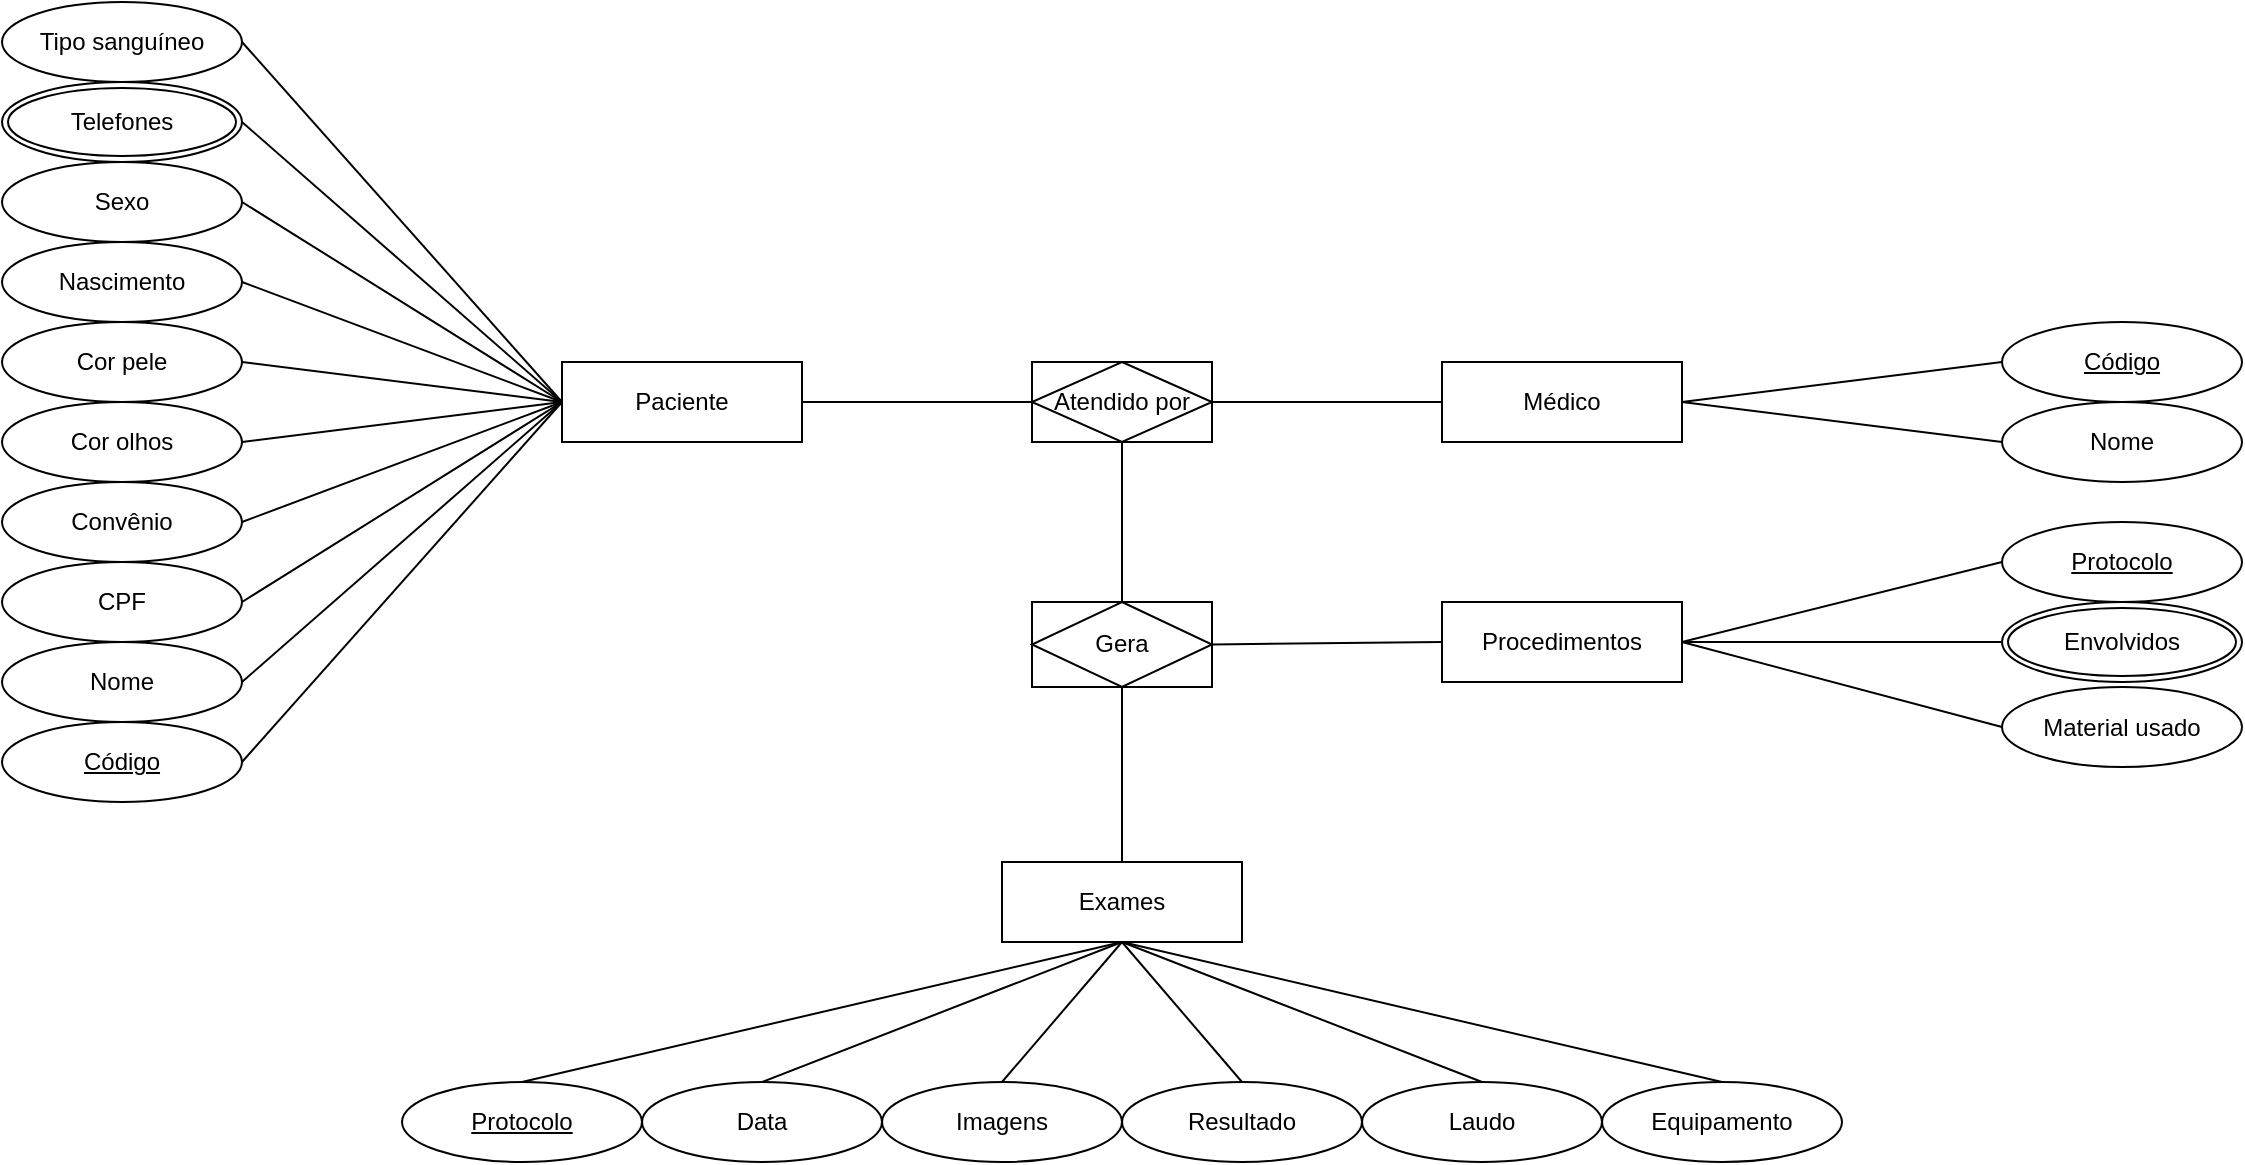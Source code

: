 <mxfile version="17.1.3"><diagram id="MjhPRJj_8LzmVdZwBIcx" name="Page-1"><mxGraphModel dx="1579" dy="732" grid="1" gridSize="10" guides="1" tooltips="1" connect="1" arrows="1" fold="1" page="1" pageScale="1" pageWidth="827" pageHeight="1169" math="0" shadow="0"><root><mxCell id="0"/><mxCell id="1" parent="0"/><mxCell id="sbPLrVRpGwU6CUqnLsmD-1" value="Paciente" style="whiteSpace=wrap;html=1;align=center;" vertex="1" parent="1"><mxGeometry x="400" y="240" width="120" height="40" as="geometry"/></mxCell><mxCell id="sbPLrVRpGwU6CUqnLsmD-2" value="Código" style="ellipse;whiteSpace=wrap;html=1;align=center;fontStyle=4;" vertex="1" parent="1"><mxGeometry x="120" y="420" width="120" height="40" as="geometry"/></mxCell><mxCell id="sbPLrVRpGwU6CUqnLsmD-3" value="Nome" style="ellipse;whiteSpace=wrap;html=1;align=center;" vertex="1" parent="1"><mxGeometry x="120" y="380" width="120" height="40" as="geometry"/></mxCell><mxCell id="sbPLrVRpGwU6CUqnLsmD-4" value="CPF" style="ellipse;whiteSpace=wrap;html=1;align=center;" vertex="1" parent="1"><mxGeometry x="120" y="340" width="120" height="40" as="geometry"/></mxCell><mxCell id="sbPLrVRpGwU6CUqnLsmD-5" value="Convênio" style="ellipse;whiteSpace=wrap;html=1;align=center;" vertex="1" parent="1"><mxGeometry x="120" y="300" width="120" height="40" as="geometry"/></mxCell><mxCell id="sbPLrVRpGwU6CUqnLsmD-6" value="Cor olhos" style="ellipse;whiteSpace=wrap;html=1;align=center;" vertex="1" parent="1"><mxGeometry x="120" y="260" width="120" height="40" as="geometry"/></mxCell><mxCell id="sbPLrVRpGwU6CUqnLsmD-7" value="Cor pele" style="ellipse;whiteSpace=wrap;html=1;align=center;" vertex="1" parent="1"><mxGeometry x="120" y="220" width="120" height="40" as="geometry"/></mxCell><mxCell id="sbPLrVRpGwU6CUqnLsmD-8" value="Nascimento" style="ellipse;whiteSpace=wrap;html=1;align=center;" vertex="1" parent="1"><mxGeometry x="120" y="180" width="120" height="40" as="geometry"/></mxCell><mxCell id="sbPLrVRpGwU6CUqnLsmD-9" value="Sexo" style="ellipse;whiteSpace=wrap;html=1;align=center;" vertex="1" parent="1"><mxGeometry x="120" y="140" width="120" height="40" as="geometry"/></mxCell><mxCell id="sbPLrVRpGwU6CUqnLsmD-10" value="Telefones" style="ellipse;shape=doubleEllipse;margin=3;whiteSpace=wrap;html=1;align=center;fontFamily=Helvetica;fontSize=12;fontColor=default;strokeColor=default;fillColor=default;" vertex="1" parent="1"><mxGeometry x="120" y="100" width="120" height="40" as="geometry"/></mxCell><mxCell id="sbPLrVRpGwU6CUqnLsmD-11" value="Tipo sanguíneo" style="ellipse;whiteSpace=wrap;html=1;align=center;" vertex="1" parent="1"><mxGeometry x="120" y="60" width="120" height="40" as="geometry"/></mxCell><mxCell id="sbPLrVRpGwU6CUqnLsmD-13" value="" style="endArrow=none;html=1;rounded=0;exitX=1;exitY=0.5;exitDx=0;exitDy=0;entryX=0;entryY=0.5;entryDx=0;entryDy=0;" edge="1" parent="1" source="sbPLrVRpGwU6CUqnLsmD-11" target="sbPLrVRpGwU6CUqnLsmD-1"><mxGeometry width="50" height="50" relative="1" as="geometry"><mxPoint x="250" y="100" as="sourcePoint"/><mxPoint x="300" y="50" as="targetPoint"/></mxGeometry></mxCell><mxCell id="sbPLrVRpGwU6CUqnLsmD-14" value="" style="endArrow=none;html=1;rounded=0;entryX=0;entryY=0.5;entryDx=0;entryDy=0;exitX=1;exitY=0.5;exitDx=0;exitDy=0;" edge="1" parent="1" source="sbPLrVRpGwU6CUqnLsmD-10" target="sbPLrVRpGwU6CUqnLsmD-1"><mxGeometry width="50" height="50" relative="1" as="geometry"><mxPoint x="250" y="150" as="sourcePoint"/><mxPoint x="400" y="300" as="targetPoint"/></mxGeometry></mxCell><mxCell id="sbPLrVRpGwU6CUqnLsmD-15" value="" style="endArrow=none;html=1;rounded=0;entryX=0;entryY=0.5;entryDx=0;entryDy=0;exitX=1;exitY=0.5;exitDx=0;exitDy=0;" edge="1" parent="1" source="sbPLrVRpGwU6CUqnLsmD-9" target="sbPLrVRpGwU6CUqnLsmD-1"><mxGeometry width="50" height="50" relative="1" as="geometry"><mxPoint x="254" y="250" as="sourcePoint"/><mxPoint x="414" y="390" as="targetPoint"/></mxGeometry></mxCell><mxCell id="sbPLrVRpGwU6CUqnLsmD-16" value="" style="endArrow=none;html=1;rounded=0;entryX=0;entryY=0.5;entryDx=0;entryDy=0;exitX=1;exitY=0.5;exitDx=0;exitDy=0;" edge="1" parent="1" source="sbPLrVRpGwU6CUqnLsmD-8" target="sbPLrVRpGwU6CUqnLsmD-1"><mxGeometry width="50" height="50" relative="1" as="geometry"><mxPoint x="240" y="210" as="sourcePoint"/><mxPoint x="400" y="310" as="targetPoint"/></mxGeometry></mxCell><mxCell id="sbPLrVRpGwU6CUqnLsmD-17" value="" style="endArrow=none;html=1;rounded=0;entryX=0;entryY=0.5;entryDx=0;entryDy=0;exitX=1;exitY=0.5;exitDx=0;exitDy=0;" edge="1" parent="1" source="sbPLrVRpGwU6CUqnLsmD-7" target="sbPLrVRpGwU6CUqnLsmD-1"><mxGeometry width="50" height="50" relative="1" as="geometry"><mxPoint x="240" y="260" as="sourcePoint"/><mxPoint x="400" y="320" as="targetPoint"/></mxGeometry></mxCell><mxCell id="sbPLrVRpGwU6CUqnLsmD-18" value="" style="endArrow=none;html=1;rounded=0;exitX=1;exitY=0.5;exitDx=0;exitDy=0;entryX=0;entryY=0.5;entryDx=0;entryDy=0;" edge="1" parent="1" source="sbPLrVRpGwU6CUqnLsmD-6" target="sbPLrVRpGwU6CUqnLsmD-1"><mxGeometry width="50" height="50" relative="1" as="geometry"><mxPoint x="250" y="250" as="sourcePoint"/><mxPoint x="400" y="300" as="targetPoint"/></mxGeometry></mxCell><mxCell id="sbPLrVRpGwU6CUqnLsmD-19" value="" style="endArrow=none;html=1;rounded=0;exitX=1;exitY=0.5;exitDx=0;exitDy=0;entryX=0;entryY=0.5;entryDx=0;entryDy=0;" edge="1" parent="1" source="sbPLrVRpGwU6CUqnLsmD-5" target="sbPLrVRpGwU6CUqnLsmD-1"><mxGeometry width="50" height="50" relative="1" as="geometry"><mxPoint x="240" y="340" as="sourcePoint"/><mxPoint x="400" y="320" as="targetPoint"/></mxGeometry></mxCell><mxCell id="sbPLrVRpGwU6CUqnLsmD-20" value="" style="endArrow=none;html=1;rounded=0;exitX=1;exitY=0.5;exitDx=0;exitDy=0;entryX=0;entryY=0.5;entryDx=0;entryDy=0;" edge="1" parent="1" source="sbPLrVRpGwU6CUqnLsmD-4" target="sbPLrVRpGwU6CUqnLsmD-1"><mxGeometry width="50" height="50" relative="1" as="geometry"><mxPoint x="254" y="360" as="sourcePoint"/><mxPoint x="414" y="340" as="targetPoint"/></mxGeometry></mxCell><mxCell id="sbPLrVRpGwU6CUqnLsmD-21" value="" style="endArrow=none;html=1;rounded=0;exitX=1;exitY=0.5;exitDx=0;exitDy=0;entryX=0;entryY=0.5;entryDx=0;entryDy=0;" edge="1" parent="1" source="sbPLrVRpGwU6CUqnLsmD-3" target="sbPLrVRpGwU6CUqnLsmD-1"><mxGeometry width="50" height="50" relative="1" as="geometry"><mxPoint x="250" y="370" as="sourcePoint"/><mxPoint x="400" y="320" as="targetPoint"/></mxGeometry></mxCell><mxCell id="sbPLrVRpGwU6CUqnLsmD-22" value="" style="endArrow=none;html=1;rounded=0;exitX=1;exitY=0.5;exitDx=0;exitDy=0;entryX=0;entryY=0.5;entryDx=0;entryDy=0;" edge="1" parent="1" source="sbPLrVRpGwU6CUqnLsmD-2" target="sbPLrVRpGwU6CUqnLsmD-1"><mxGeometry width="50" height="50" relative="1" as="geometry"><mxPoint x="254" y="440" as="sourcePoint"/><mxPoint x="414" y="340" as="targetPoint"/></mxGeometry></mxCell><mxCell id="sbPLrVRpGwU6CUqnLsmD-26" value="Exames" style="whiteSpace=wrap;html=1;align=center;" vertex="1" parent="1"><mxGeometry x="620" y="490" width="120" height="40" as="geometry"/></mxCell><mxCell id="sbPLrVRpGwU6CUqnLsmD-27" value="Data" style="ellipse;whiteSpace=wrap;html=1;align=center;" vertex="1" parent="1"><mxGeometry x="440" y="600" width="120" height="40" as="geometry"/></mxCell><mxCell id="sbPLrVRpGwU6CUqnLsmD-28" value="Protocolo" style="ellipse;whiteSpace=wrap;html=1;align=center;fontStyle=4;" vertex="1" parent="1"><mxGeometry x="320" y="600" width="120" height="40" as="geometry"/></mxCell><mxCell id="sbPLrVRpGwU6CUqnLsmD-29" value="Imagens" style="ellipse;whiteSpace=wrap;html=1;align=center;" vertex="1" parent="1"><mxGeometry x="560" y="600" width="120" height="40" as="geometry"/></mxCell><mxCell id="sbPLrVRpGwU6CUqnLsmD-30" value="Resultado" style="ellipse;whiteSpace=wrap;html=1;align=center;" vertex="1" parent="1"><mxGeometry x="680" y="600" width="120" height="40" as="geometry"/></mxCell><mxCell id="sbPLrVRpGwU6CUqnLsmD-31" value="Laudo" style="ellipse;whiteSpace=wrap;html=1;align=center;" vertex="1" parent="1"><mxGeometry x="800" y="600" width="120" height="40" as="geometry"/></mxCell><mxCell id="sbPLrVRpGwU6CUqnLsmD-34" value="Equipamento" style="ellipse;whiteSpace=wrap;html=1;align=center;" vertex="1" parent="1"><mxGeometry x="920" y="600" width="120" height="40" as="geometry"/></mxCell><mxCell id="sbPLrVRpGwU6CUqnLsmD-35" value="" style="endArrow=none;html=1;rounded=0;entryX=0.5;entryY=1;entryDx=0;entryDy=0;" edge="1" parent="1" target="sbPLrVRpGwU6CUqnLsmD-26"><mxGeometry width="50" height="50" relative="1" as="geometry"><mxPoint x="380" y="600" as="sourcePoint"/><mxPoint x="340" y="510" as="targetPoint"/></mxGeometry></mxCell><mxCell id="sbPLrVRpGwU6CUqnLsmD-36" value="" style="endArrow=none;html=1;rounded=0;exitX=0.5;exitY=0;exitDx=0;exitDy=0;entryX=0.5;entryY=1;entryDx=0;entryDy=0;" edge="1" parent="1" source="sbPLrVRpGwU6CUqnLsmD-27" target="sbPLrVRpGwU6CUqnLsmD-26"><mxGeometry width="50" height="50" relative="1" as="geometry"><mxPoint x="230" y="590" as="sourcePoint"/><mxPoint x="530" y="530" as="targetPoint"/></mxGeometry></mxCell><mxCell id="sbPLrVRpGwU6CUqnLsmD-37" value="" style="endArrow=none;html=1;rounded=0;exitX=0.5;exitY=0;exitDx=0;exitDy=0;entryX=0.5;entryY=1;entryDx=0;entryDy=0;" edge="1" parent="1" source="sbPLrVRpGwU6CUqnLsmD-29" target="sbPLrVRpGwU6CUqnLsmD-26"><mxGeometry width="50" height="50" relative="1" as="geometry"><mxPoint x="510" y="590" as="sourcePoint"/><mxPoint x="690" y="530" as="targetPoint"/></mxGeometry></mxCell><mxCell id="sbPLrVRpGwU6CUqnLsmD-38" value="" style="endArrow=none;html=1;rounded=0;exitX=0.5;exitY=0;exitDx=0;exitDy=0;entryX=0.5;entryY=1;entryDx=0;entryDy=0;" edge="1" parent="1" source="sbPLrVRpGwU6CUqnLsmD-30" target="sbPLrVRpGwU6CUqnLsmD-26"><mxGeometry width="50" height="50" relative="1" as="geometry"><mxPoint x="800" y="600" as="sourcePoint"/><mxPoint x="860" y="520" as="targetPoint"/></mxGeometry></mxCell><mxCell id="sbPLrVRpGwU6CUqnLsmD-39" value="" style="endArrow=none;html=1;rounded=0;exitX=0.5;exitY=0;exitDx=0;exitDy=0;entryX=0.5;entryY=1;entryDx=0;entryDy=0;" edge="1" parent="1" source="sbPLrVRpGwU6CUqnLsmD-31" target="sbPLrVRpGwU6CUqnLsmD-26"><mxGeometry width="50" height="50" relative="1" as="geometry"><mxPoint x="830" y="580" as="sourcePoint"/><mxPoint x="770" y="500" as="targetPoint"/></mxGeometry></mxCell><mxCell id="sbPLrVRpGwU6CUqnLsmD-40" value="" style="endArrow=none;html=1;rounded=0;exitX=0.5;exitY=0;exitDx=0;exitDy=0;entryX=0.5;entryY=1;entryDx=0;entryDy=0;" edge="1" parent="1" source="sbPLrVRpGwU6CUqnLsmD-34" target="sbPLrVRpGwU6CUqnLsmD-26"><mxGeometry width="50" height="50" relative="1" as="geometry"><mxPoint x="980" y="600" as="sourcePoint"/><mxPoint x="700" y="540" as="targetPoint"/></mxGeometry></mxCell><mxCell id="sbPLrVRpGwU6CUqnLsmD-44" value="" style="endArrow=none;html=1;rounded=0;exitX=1;exitY=0.5;exitDx=0;exitDy=0;entryX=0;entryY=0.5;entryDx=0;entryDy=0;" edge="1" parent="1" source="sbPLrVRpGwU6CUqnLsmD-1" target="sbPLrVRpGwU6CUqnLsmD-84"><mxGeometry width="50" height="50" relative="1" as="geometry"><mxPoint x="540" y="290" as="sourcePoint"/><mxPoint x="630" y="260" as="targetPoint"/></mxGeometry></mxCell><mxCell id="sbPLrVRpGwU6CUqnLsmD-48" value="Gera" style="shape=associativeEntity;whiteSpace=wrap;html=1;align=center;fontFamily=Helvetica;fontSize=12;fontColor=default;strokeColor=default;fillColor=default;" vertex="1" parent="1"><mxGeometry x="635" y="360" width="90" height="42.5" as="geometry"/></mxCell><mxCell id="sbPLrVRpGwU6CUqnLsmD-50" value="" style="endArrow=none;html=1;rounded=0;entryX=0.5;entryY=1;entryDx=0;entryDy=0;exitX=0.5;exitY=0;exitDx=0;exitDy=0;" edge="1" parent="1" source="sbPLrVRpGwU6CUqnLsmD-26" target="sbPLrVRpGwU6CUqnLsmD-48"><mxGeometry width="50" height="50" relative="1" as="geometry"><mxPoint x="680" y="490" as="sourcePoint"/><mxPoint x="680" y="410" as="targetPoint"/></mxGeometry></mxCell><mxCell id="sbPLrVRpGwU6CUqnLsmD-56" value="Médico" style="whiteSpace=wrap;html=1;align=center;" vertex="1" parent="1"><mxGeometry x="840" y="240" width="120" height="40" as="geometry"/></mxCell><mxCell id="sbPLrVRpGwU6CUqnLsmD-69" value="Código" style="ellipse;whiteSpace=wrap;html=1;align=center;fontStyle=4;" vertex="1" parent="1"><mxGeometry x="1120" y="220" width="120" height="40" as="geometry"/></mxCell><mxCell id="sbPLrVRpGwU6CUqnLsmD-71" value="Nome" style="ellipse;whiteSpace=wrap;html=1;align=center;" vertex="1" parent="1"><mxGeometry x="1120" y="260" width="120" height="40" as="geometry"/></mxCell><mxCell id="sbPLrVRpGwU6CUqnLsmD-74" value="" style="endArrow=none;html=1;rounded=0;exitX=1;exitY=0.5;exitDx=0;exitDy=0;entryX=0;entryY=0.5;entryDx=0;entryDy=0;" edge="1" parent="1" source="sbPLrVRpGwU6CUqnLsmD-84" target="sbPLrVRpGwU6CUqnLsmD-56"><mxGeometry width="50" height="50" relative="1" as="geometry"><mxPoint x="730" y="260" as="sourcePoint"/><mxPoint x="790" y="290" as="targetPoint"/></mxGeometry></mxCell><mxCell id="sbPLrVRpGwU6CUqnLsmD-79" value="" style="endArrow=none;html=1;rounded=0;exitX=1;exitY=0.5;exitDx=0;exitDy=0;entryX=0;entryY=0.5;entryDx=0;entryDy=0;" edge="1" parent="1" source="sbPLrVRpGwU6CUqnLsmD-56" target="sbPLrVRpGwU6CUqnLsmD-69"><mxGeometry width="50" height="50" relative="1" as="geometry"><mxPoint x="990" y="290" as="sourcePoint"/><mxPoint x="1040" y="240" as="targetPoint"/></mxGeometry></mxCell><mxCell id="sbPLrVRpGwU6CUqnLsmD-80" value="" style="endArrow=none;html=1;rounded=0;exitX=1;exitY=0.5;exitDx=0;exitDy=0;entryX=0;entryY=0.5;entryDx=0;entryDy=0;" edge="1" parent="1" source="sbPLrVRpGwU6CUqnLsmD-56" target="sbPLrVRpGwU6CUqnLsmD-71"><mxGeometry width="50" height="50" relative="1" as="geometry"><mxPoint x="960" y="285" as="sourcePoint"/><mxPoint x="1120" y="260" as="targetPoint"/></mxGeometry></mxCell><mxCell id="sbPLrVRpGwU6CUqnLsmD-81" value="" style="endArrow=none;html=1;rounded=0;entryX=0.5;entryY=1;entryDx=0;entryDy=0;exitX=0.5;exitY=0;exitDx=0;exitDy=0;" edge="1" parent="1" source="sbPLrVRpGwU6CUqnLsmD-48" target="sbPLrVRpGwU6CUqnLsmD-84"><mxGeometry width="50" height="50" relative="1" as="geometry"><mxPoint x="680" y="360" as="sourcePoint"/><mxPoint x="680" y="285" as="targetPoint"/></mxGeometry></mxCell><mxCell id="sbPLrVRpGwU6CUqnLsmD-82" value="" style="endArrow=none;html=1;rounded=0;exitX=1;exitY=0.5;exitDx=0;exitDy=0;entryX=0;entryY=0.5;entryDx=0;entryDy=0;" edge="1" parent="1" source="sbPLrVRpGwU6CUqnLsmD-48" target="sbPLrVRpGwU6CUqnLsmD-83"><mxGeometry width="50" height="50" relative="1" as="geometry"><mxPoint x="830" y="420" as="sourcePoint"/><mxPoint x="840" y="385" as="targetPoint"/></mxGeometry></mxCell><mxCell id="sbPLrVRpGwU6CUqnLsmD-83" value="Procedimentos" style="whiteSpace=wrap;html=1;align=center;" vertex="1" parent="1"><mxGeometry x="840" y="360" width="120" height="40" as="geometry"/></mxCell><mxCell id="sbPLrVRpGwU6CUqnLsmD-84" value="Atendido por" style="shape=associativeEntity;whiteSpace=wrap;html=1;align=center;fontFamily=Helvetica;fontSize=12;fontColor=default;strokeColor=default;fillColor=default;" vertex="1" parent="1"><mxGeometry x="635" y="240" width="90" height="40" as="geometry"/></mxCell><mxCell id="sbPLrVRpGwU6CUqnLsmD-86" value="Envolvidos" style="ellipse;shape=doubleEllipse;margin=3;whiteSpace=wrap;html=1;align=center;fontFamily=Helvetica;fontSize=12;fontColor=default;strokeColor=default;fillColor=default;" vertex="1" parent="1"><mxGeometry x="1120" y="360" width="120" height="40" as="geometry"/></mxCell><mxCell id="sbPLrVRpGwU6CUqnLsmD-87" value="Protocolo" style="ellipse;whiteSpace=wrap;html=1;align=center;fontStyle=4;" vertex="1" parent="1"><mxGeometry x="1120" y="320" width="120" height="40" as="geometry"/></mxCell><mxCell id="sbPLrVRpGwU6CUqnLsmD-88" value="Material usado" style="ellipse;whiteSpace=wrap;html=1;align=center;" vertex="1" parent="1"><mxGeometry x="1120" y="402.5" width="120" height="40" as="geometry"/></mxCell><mxCell id="sbPLrVRpGwU6CUqnLsmD-89" value="" style="endArrow=none;html=1;rounded=0;exitX=1;exitY=0.5;exitDx=0;exitDy=0;entryX=0;entryY=0.5;entryDx=0;entryDy=0;" edge="1" parent="1" source="sbPLrVRpGwU6CUqnLsmD-83" target="sbPLrVRpGwU6CUqnLsmD-87"><mxGeometry width="50" height="50" relative="1" as="geometry"><mxPoint x="1030" y="410" as="sourcePoint"/><mxPoint x="1080" y="360" as="targetPoint"/></mxGeometry></mxCell><mxCell id="sbPLrVRpGwU6CUqnLsmD-90" value="" style="endArrow=none;html=1;rounded=0;exitX=1;exitY=0.5;exitDx=0;exitDy=0;entryX=0;entryY=0.5;entryDx=0;entryDy=0;" edge="1" parent="1" source="sbPLrVRpGwU6CUqnLsmD-83" target="sbPLrVRpGwU6CUqnLsmD-86"><mxGeometry width="50" height="50" relative="1" as="geometry"><mxPoint x="960" y="400" as="sourcePoint"/><mxPoint x="1120.0" y="360" as="targetPoint"/></mxGeometry></mxCell><mxCell id="sbPLrVRpGwU6CUqnLsmD-91" value="" style="endArrow=none;html=1;rounded=0;entryX=0;entryY=0.5;entryDx=0;entryDy=0;" edge="1" parent="1" target="sbPLrVRpGwU6CUqnLsmD-88"><mxGeometry width="50" height="50" relative="1" as="geometry"><mxPoint x="960" y="380" as="sourcePoint"/><mxPoint x="1120" y="420" as="targetPoint"/></mxGeometry></mxCell></root></mxGraphModel></diagram></mxfile>